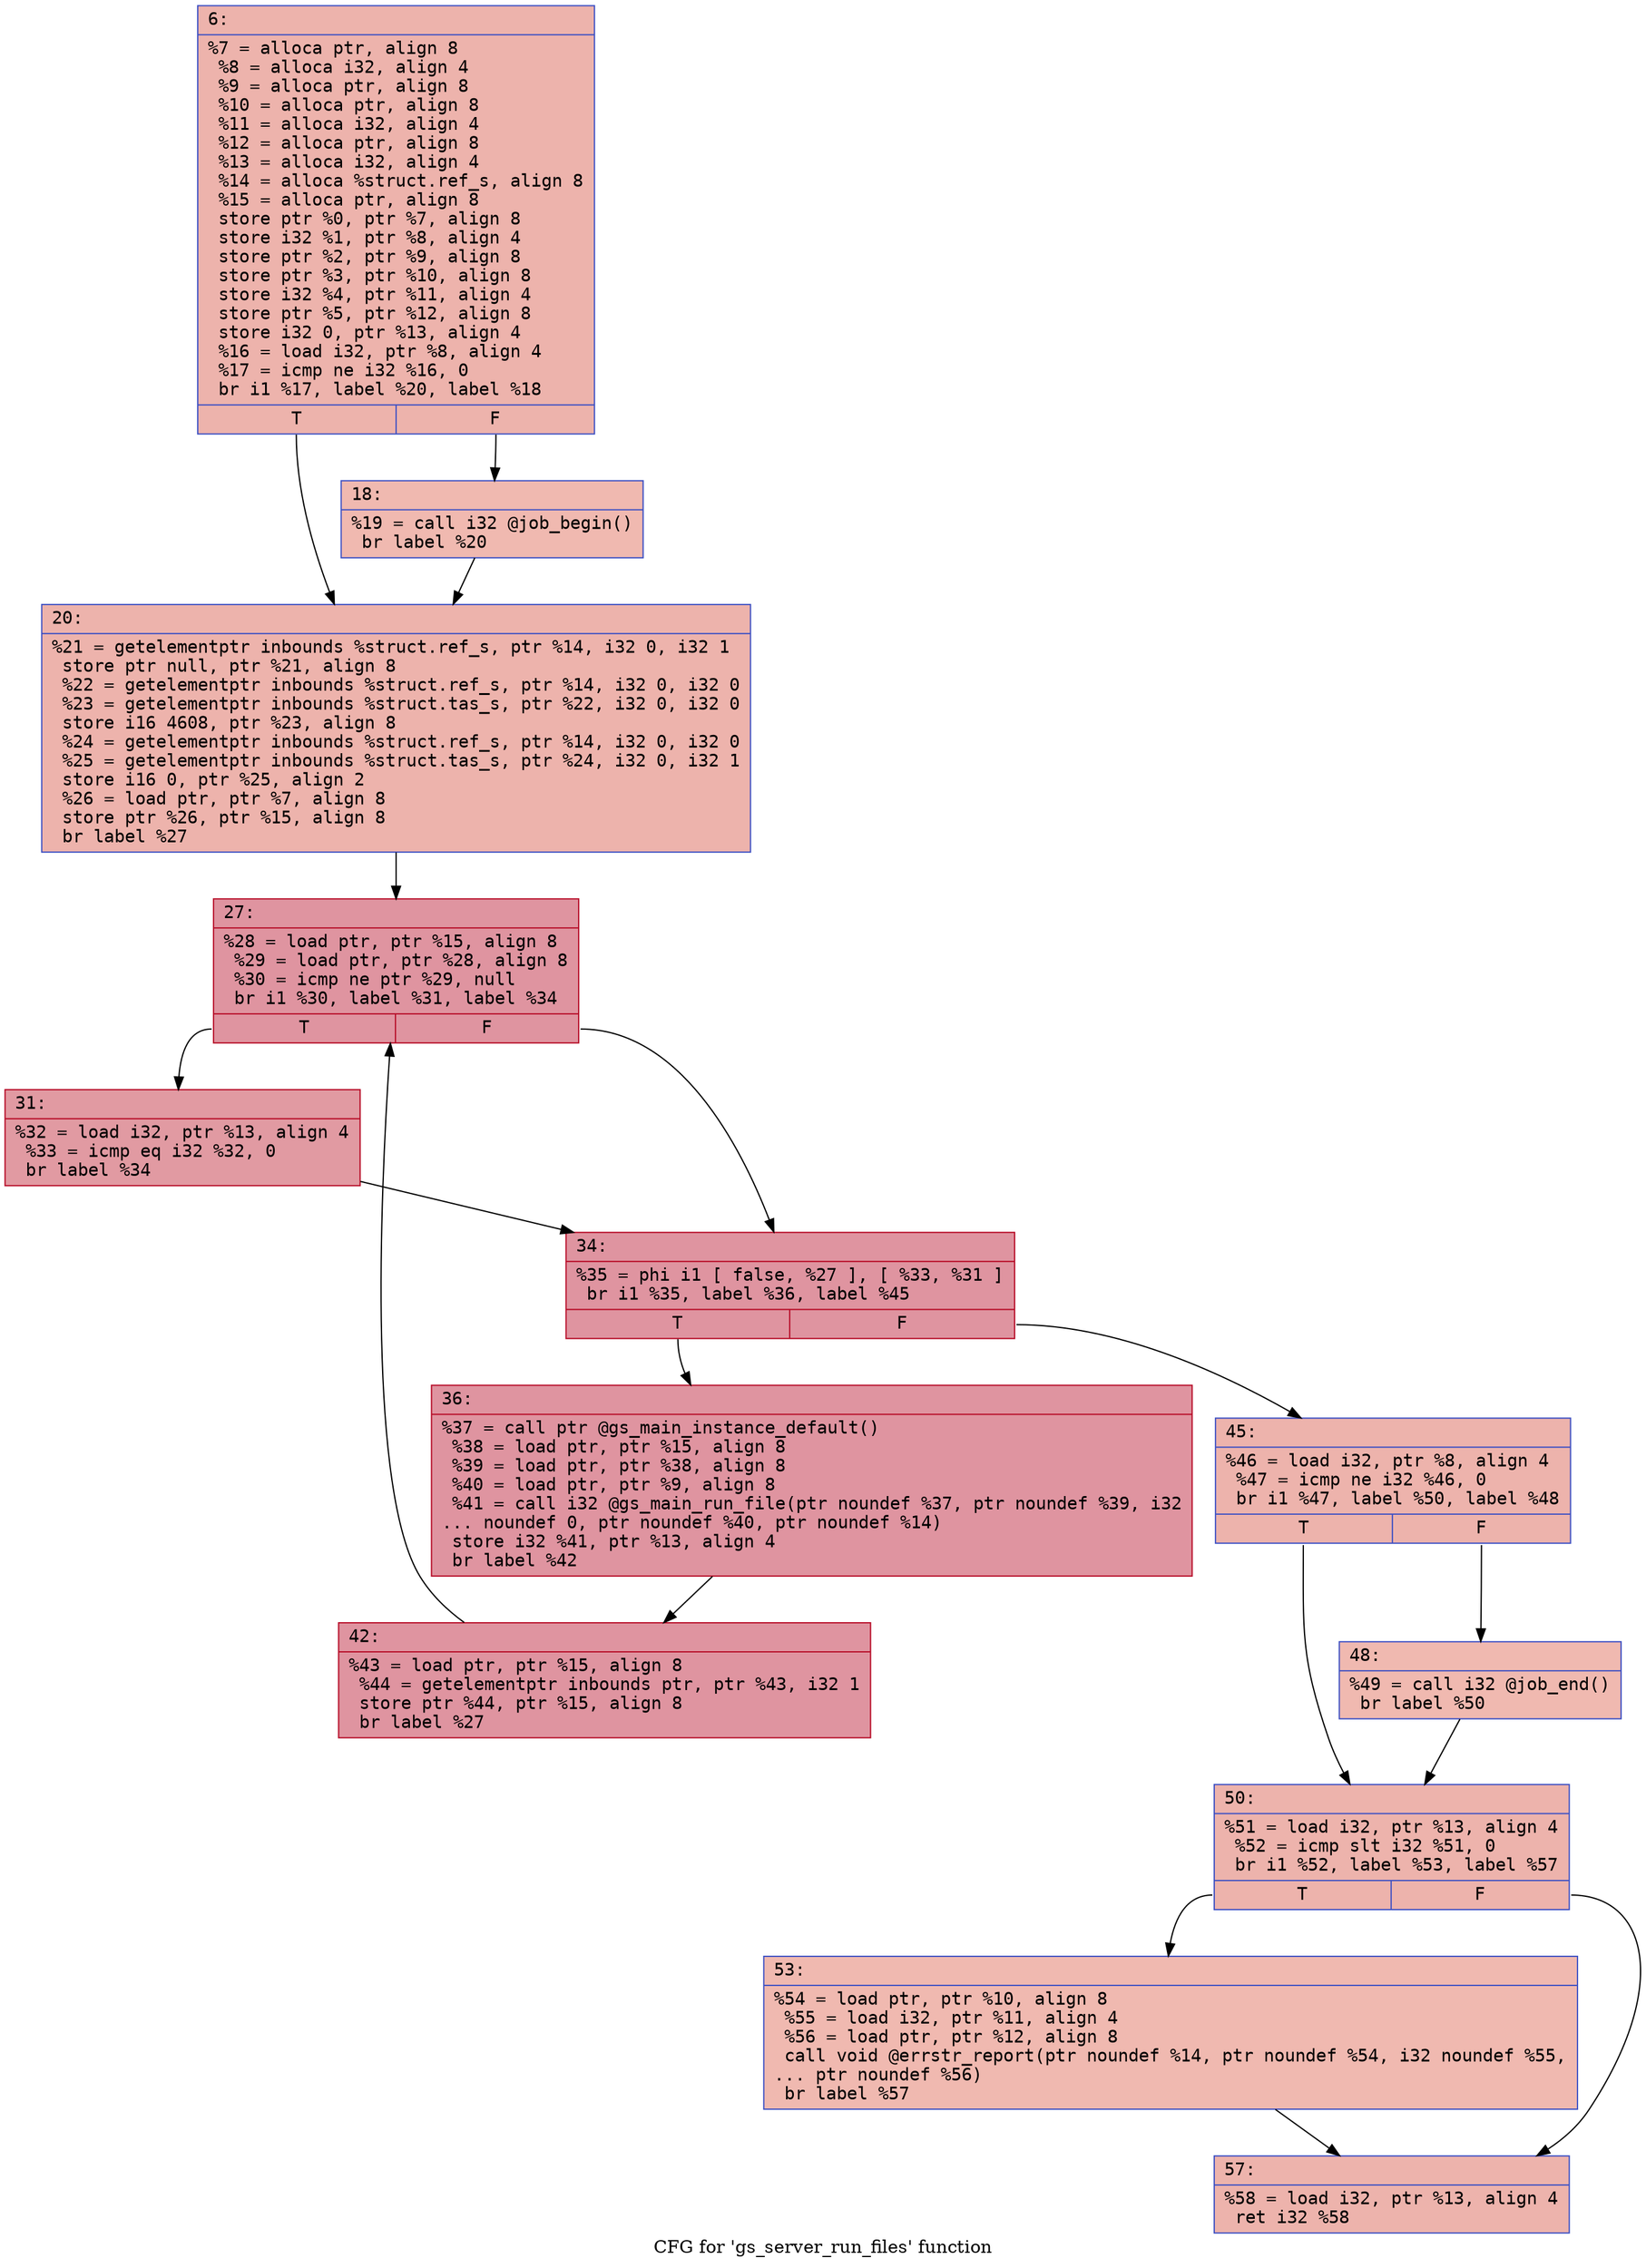 digraph "CFG for 'gs_server_run_files' function" {
	label="CFG for 'gs_server_run_files' function";

	Node0x600002c5cdc0 [shape=record,color="#3d50c3ff", style=filled, fillcolor="#d6524470" fontname="Courier",label="{6:\l|  %7 = alloca ptr, align 8\l  %8 = alloca i32, align 4\l  %9 = alloca ptr, align 8\l  %10 = alloca ptr, align 8\l  %11 = alloca i32, align 4\l  %12 = alloca ptr, align 8\l  %13 = alloca i32, align 4\l  %14 = alloca %struct.ref_s, align 8\l  %15 = alloca ptr, align 8\l  store ptr %0, ptr %7, align 8\l  store i32 %1, ptr %8, align 4\l  store ptr %2, ptr %9, align 8\l  store ptr %3, ptr %10, align 8\l  store i32 %4, ptr %11, align 4\l  store ptr %5, ptr %12, align 8\l  store i32 0, ptr %13, align 4\l  %16 = load i32, ptr %8, align 4\l  %17 = icmp ne i32 %16, 0\l  br i1 %17, label %20, label %18\l|{<s0>T|<s1>F}}"];
	Node0x600002c5cdc0:s0 -> Node0x600002c5ceb0[tooltip="6 -> 20\nProbability 62.50%" ];
	Node0x600002c5cdc0:s1 -> Node0x600002c5ce60[tooltip="6 -> 18\nProbability 37.50%" ];
	Node0x600002c5ce60 [shape=record,color="#3d50c3ff", style=filled, fillcolor="#de614d70" fontname="Courier",label="{18:\l|  %19 = call i32 @job_begin()\l  br label %20\l}"];
	Node0x600002c5ce60 -> Node0x600002c5ceb0[tooltip="18 -> 20\nProbability 100.00%" ];
	Node0x600002c5ceb0 [shape=record,color="#3d50c3ff", style=filled, fillcolor="#d6524470" fontname="Courier",label="{20:\l|  %21 = getelementptr inbounds %struct.ref_s, ptr %14, i32 0, i32 1\l  store ptr null, ptr %21, align 8\l  %22 = getelementptr inbounds %struct.ref_s, ptr %14, i32 0, i32 0\l  %23 = getelementptr inbounds %struct.tas_s, ptr %22, i32 0, i32 0\l  store i16 4608, ptr %23, align 8\l  %24 = getelementptr inbounds %struct.ref_s, ptr %14, i32 0, i32 0\l  %25 = getelementptr inbounds %struct.tas_s, ptr %24, i32 0, i32 1\l  store i16 0, ptr %25, align 2\l  %26 = load ptr, ptr %7, align 8\l  store ptr %26, ptr %15, align 8\l  br label %27\l}"];
	Node0x600002c5ceb0 -> Node0x600002c5cf00[tooltip="20 -> 27\nProbability 100.00%" ];
	Node0x600002c5cf00 [shape=record,color="#b70d28ff", style=filled, fillcolor="#b70d2870" fontname="Courier",label="{27:\l|  %28 = load ptr, ptr %15, align 8\l  %29 = load ptr, ptr %28, align 8\l  %30 = icmp ne ptr %29, null\l  br i1 %30, label %31, label %34\l|{<s0>T|<s1>F}}"];
	Node0x600002c5cf00:s0 -> Node0x600002c5cf50[tooltip="27 -> 31\nProbability 62.50%" ];
	Node0x600002c5cf00:s1 -> Node0x600002c5cfa0[tooltip="27 -> 34\nProbability 37.50%" ];
	Node0x600002c5cf50 [shape=record,color="#b70d28ff", style=filled, fillcolor="#bb1b2c70" fontname="Courier",label="{31:\l|  %32 = load i32, ptr %13, align 4\l  %33 = icmp eq i32 %32, 0\l  br label %34\l}"];
	Node0x600002c5cf50 -> Node0x600002c5cfa0[tooltip="31 -> 34\nProbability 100.00%" ];
	Node0x600002c5cfa0 [shape=record,color="#b70d28ff", style=filled, fillcolor="#b70d2870" fontname="Courier",label="{34:\l|  %35 = phi i1 [ false, %27 ], [ %33, %31 ]\l  br i1 %35, label %36, label %45\l|{<s0>T|<s1>F}}"];
	Node0x600002c5cfa0:s0 -> Node0x600002c5cff0[tooltip="34 -> 36\nProbability 96.88%" ];
	Node0x600002c5cfa0:s1 -> Node0x600002c5d090[tooltip="34 -> 45\nProbability 3.12%" ];
	Node0x600002c5cff0 [shape=record,color="#b70d28ff", style=filled, fillcolor="#b70d2870" fontname="Courier",label="{36:\l|  %37 = call ptr @gs_main_instance_default()\l  %38 = load ptr, ptr %15, align 8\l  %39 = load ptr, ptr %38, align 8\l  %40 = load ptr, ptr %9, align 8\l  %41 = call i32 @gs_main_run_file(ptr noundef %37, ptr noundef %39, i32\l... noundef 0, ptr noundef %40, ptr noundef %14)\l  store i32 %41, ptr %13, align 4\l  br label %42\l}"];
	Node0x600002c5cff0 -> Node0x600002c5d040[tooltip="36 -> 42\nProbability 100.00%" ];
	Node0x600002c5d040 [shape=record,color="#b70d28ff", style=filled, fillcolor="#b70d2870" fontname="Courier",label="{42:\l|  %43 = load ptr, ptr %15, align 8\l  %44 = getelementptr inbounds ptr, ptr %43, i32 1\l  store ptr %44, ptr %15, align 8\l  br label %27\l}"];
	Node0x600002c5d040 -> Node0x600002c5cf00[tooltip="42 -> 27\nProbability 100.00%" ];
	Node0x600002c5d090 [shape=record,color="#3d50c3ff", style=filled, fillcolor="#d6524470" fontname="Courier",label="{45:\l|  %46 = load i32, ptr %8, align 4\l  %47 = icmp ne i32 %46, 0\l  br i1 %47, label %50, label %48\l|{<s0>T|<s1>F}}"];
	Node0x600002c5d090:s0 -> Node0x600002c5d130[tooltip="45 -> 50\nProbability 62.50%" ];
	Node0x600002c5d090:s1 -> Node0x600002c5d0e0[tooltip="45 -> 48\nProbability 37.50%" ];
	Node0x600002c5d0e0 [shape=record,color="#3d50c3ff", style=filled, fillcolor="#de614d70" fontname="Courier",label="{48:\l|  %49 = call i32 @job_end()\l  br label %50\l}"];
	Node0x600002c5d0e0 -> Node0x600002c5d130[tooltip="48 -> 50\nProbability 100.00%" ];
	Node0x600002c5d130 [shape=record,color="#3d50c3ff", style=filled, fillcolor="#d6524470" fontname="Courier",label="{50:\l|  %51 = load i32, ptr %13, align 4\l  %52 = icmp slt i32 %51, 0\l  br i1 %52, label %53, label %57\l|{<s0>T|<s1>F}}"];
	Node0x600002c5d130:s0 -> Node0x600002c5d180[tooltip="50 -> 53\nProbability 37.50%" ];
	Node0x600002c5d130:s1 -> Node0x600002c5d1d0[tooltip="50 -> 57\nProbability 62.50%" ];
	Node0x600002c5d180 [shape=record,color="#3d50c3ff", style=filled, fillcolor="#de614d70" fontname="Courier",label="{53:\l|  %54 = load ptr, ptr %10, align 8\l  %55 = load i32, ptr %11, align 4\l  %56 = load ptr, ptr %12, align 8\l  call void @errstr_report(ptr noundef %14, ptr noundef %54, i32 noundef %55,\l... ptr noundef %56)\l  br label %57\l}"];
	Node0x600002c5d180 -> Node0x600002c5d1d0[tooltip="53 -> 57\nProbability 100.00%" ];
	Node0x600002c5d1d0 [shape=record,color="#3d50c3ff", style=filled, fillcolor="#d6524470" fontname="Courier",label="{57:\l|  %58 = load i32, ptr %13, align 4\l  ret i32 %58\l}"];
}
